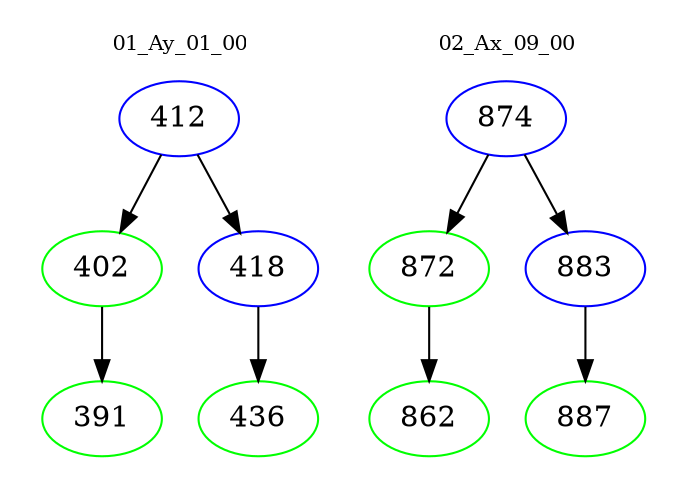 digraph{
subgraph cluster_0 {
color = white
label = "01_Ay_01_00";
fontsize=10;
T0_412 [label="412", color="blue"]
T0_412 -> T0_402 [color="black"]
T0_402 [label="402", color="green"]
T0_402 -> T0_391 [color="black"]
T0_391 [label="391", color="green"]
T0_412 -> T0_418 [color="black"]
T0_418 [label="418", color="blue"]
T0_418 -> T0_436 [color="black"]
T0_436 [label="436", color="green"]
}
subgraph cluster_1 {
color = white
label = "02_Ax_09_00";
fontsize=10;
T1_874 [label="874", color="blue"]
T1_874 -> T1_872 [color="black"]
T1_872 [label="872", color="green"]
T1_872 -> T1_862 [color="black"]
T1_862 [label="862", color="green"]
T1_874 -> T1_883 [color="black"]
T1_883 [label="883", color="blue"]
T1_883 -> T1_887 [color="black"]
T1_887 [label="887", color="green"]
}
}
